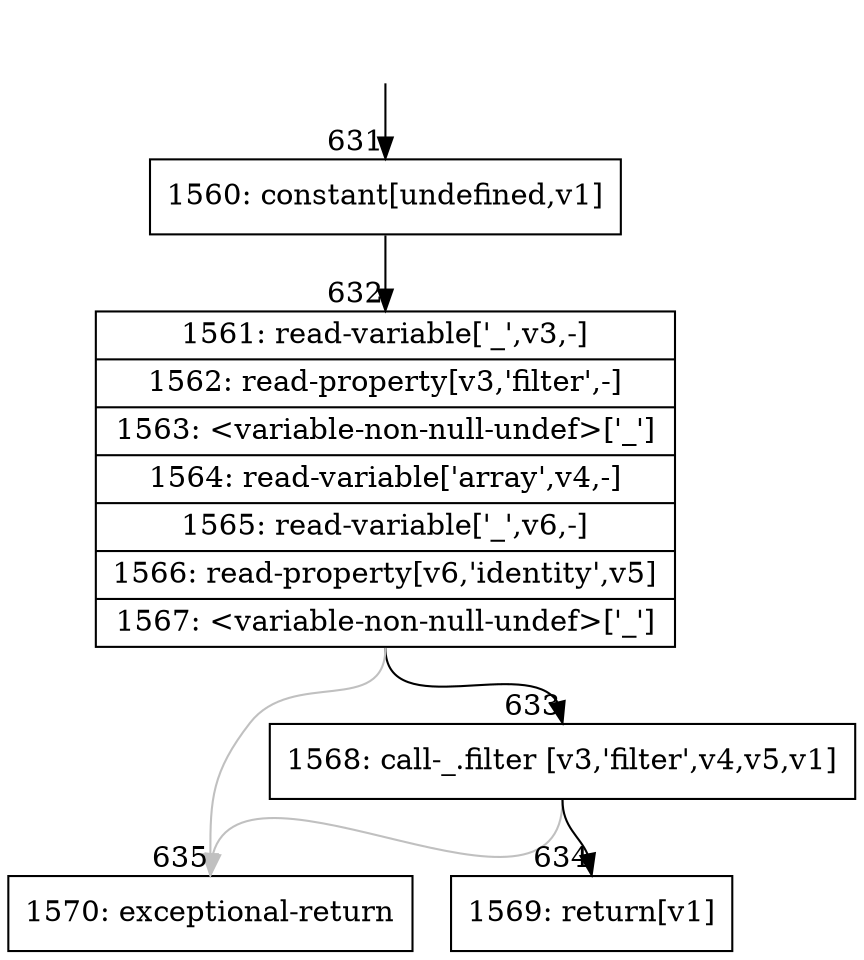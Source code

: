 digraph {
rankdir="TD"
BB_entry58[shape=none,label=""];
BB_entry58 -> BB631 [tailport=s, headport=n, headlabel="    631"]
BB631 [shape=record label="{1560: constant[undefined,v1]}" ] 
BB631 -> BB632 [tailport=s, headport=n, headlabel="      632"]
BB632 [shape=record label="{1561: read-variable['_',v3,-]|1562: read-property[v3,'filter',-]|1563: \<variable-non-null-undef\>['_']|1564: read-variable['array',v4,-]|1565: read-variable['_',v6,-]|1566: read-property[v6,'identity',v5]|1567: \<variable-non-null-undef\>['_']}" ] 
BB632 -> BB633 [tailport=s, headport=n, headlabel="      633"]
BB632 -> BB635 [tailport=s, headport=n, color=gray, headlabel="      635"]
BB633 [shape=record label="{1568: call-_.filter [v3,'filter',v4,v5,v1]}" ] 
BB633 -> BB634 [tailport=s, headport=n, headlabel="      634"]
BB633 -> BB635 [tailport=s, headport=n, color=gray]
BB634 [shape=record label="{1569: return[v1]}" ] 
BB635 [shape=record label="{1570: exceptional-return}" ] 
//#$~ 486
}
